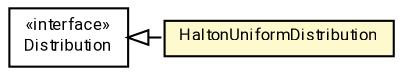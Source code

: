 #!/usr/local/bin/dot
#
# Class diagram 
# Generated by UMLGraph version R5_7_2-60-g0e99a6 (http://www.spinellis.gr/umlgraph/)
#

digraph G {
	graph [fontnames="svg"]
	edge [fontname="Roboto",fontsize=7,labelfontname="Roboto",labelfontsize=7,color="black"];
	node [fontname="Roboto",fontcolor="black",fontsize=8,shape=plaintext,margin=0,width=0,height=0];
	nodesep=0.15;
	ranksep=0.25;
	rankdir=LR;
	// de.lmu.ifi.dbs.elki.math.statistics.distribution.Distribution
	c4892840 [label=<<table title="de.lmu.ifi.dbs.elki.math.statistics.distribution.Distribution" border="0" cellborder="1" cellspacing="0" cellpadding="2" href="Distribution.html" target="_parent">
		<tr><td><table border="0" cellspacing="0" cellpadding="1">
		<tr><td align="center" balign="center"> &#171;interface&#187; </td></tr>
		<tr><td align="center" balign="center"> <font face="Roboto">Distribution</font> </td></tr>
		</table></td></tr>
		</table>>, URL="Distribution.html"];
	// de.lmu.ifi.dbs.elki.math.statistics.distribution.HaltonUniformDistribution
	c4892962 [label=<<table title="de.lmu.ifi.dbs.elki.math.statistics.distribution.HaltonUniformDistribution" border="0" cellborder="1" cellspacing="0" cellpadding="2" bgcolor="lemonChiffon" href="HaltonUniformDistribution.html" target="_parent">
		<tr><td><table border="0" cellspacing="0" cellpadding="1">
		<tr><td align="center" balign="center"> <font face="Roboto">HaltonUniformDistribution</font> </td></tr>
		</table></td></tr>
		</table>>, URL="HaltonUniformDistribution.html"];
	// de.lmu.ifi.dbs.elki.math.statistics.distribution.HaltonUniformDistribution implements de.lmu.ifi.dbs.elki.math.statistics.distribution.Distribution
	c4892840 -> c4892962 [arrowtail=empty,style=dashed,dir=back,weight=9];
}

